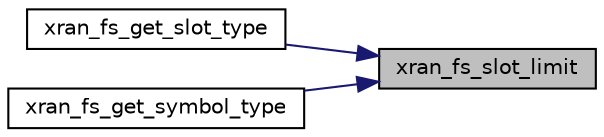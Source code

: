 digraph "xran_fs_slot_limit"
{
 // LATEX_PDF_SIZE
  edge [fontname="Helvetica",fontsize="10",labelfontname="Helvetica",labelfontsize="10"];
  node [fontname="Helvetica",fontsize="10",shape=record];
  rankdir="RL";
  Node1 [label="xran_fs_slot_limit",height=0.2,width=0.4,color="black", fillcolor="grey75", style="filled", fontcolor="black",tooltip=" "];
  Node1 -> Node2 [dir="back",color="midnightblue",fontsize="10",style="solid",fontname="Helvetica"];
  Node2 [label="xran_fs_get_slot_type",height=0.2,width=0.4,color="black", fillcolor="white", style="filled",URL="$xran__frame__struct_8h.html#a9cc99d80a722f6afd2aaf6c6bd2e8887",tooltip=" "];
  Node1 -> Node3 [dir="back",color="midnightblue",fontsize="10",style="solid",fontname="Helvetica"];
  Node3 [label="xran_fs_get_symbol_type",height=0.2,width=0.4,color="black", fillcolor="white", style="filled",URL="$xran__frame__struct_8h.html#a3ad2b8ea8fe3559ce6d0195ed25dca11",tooltip=" "];
}

